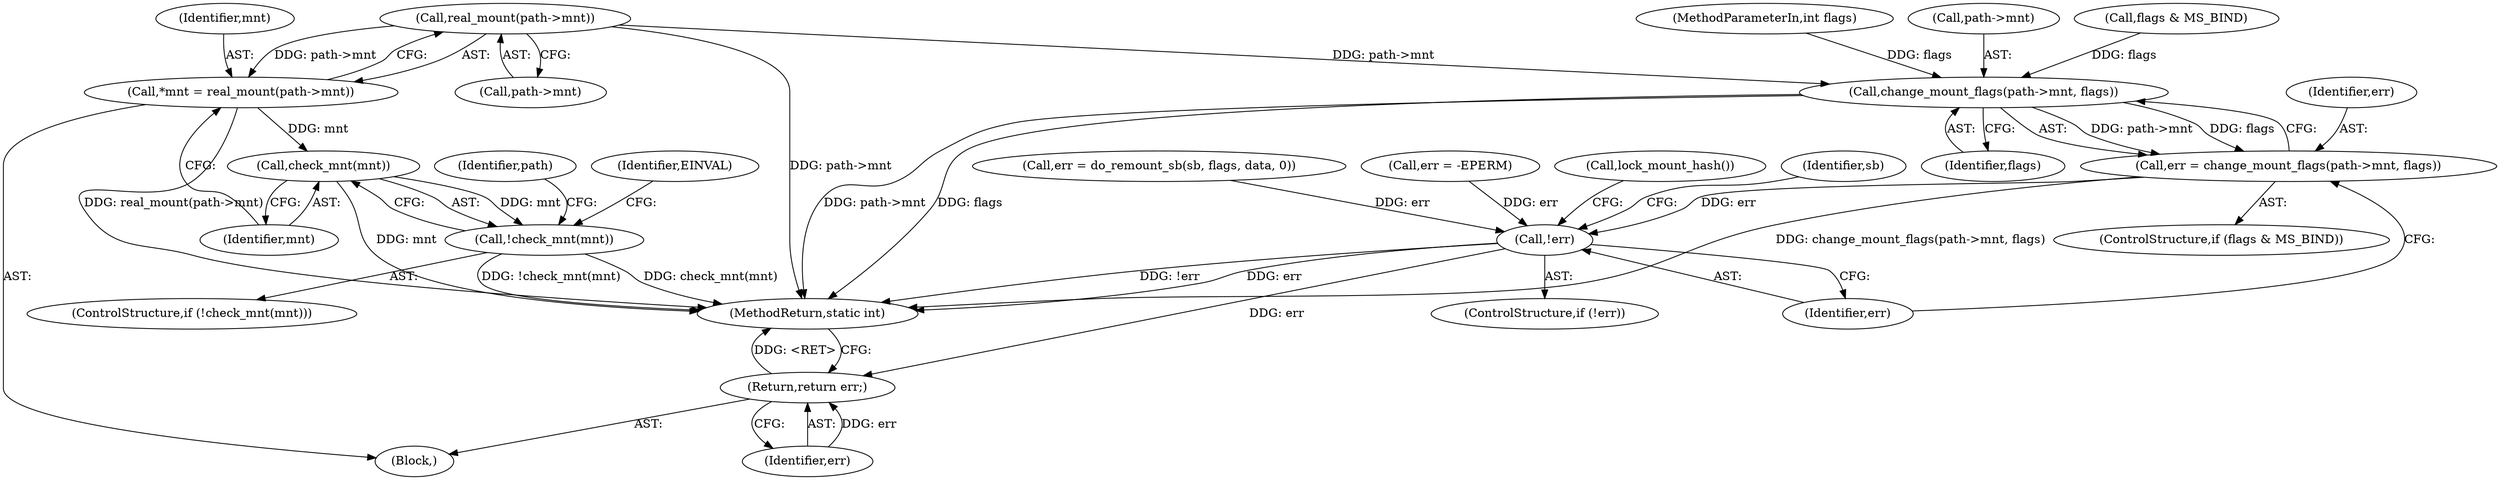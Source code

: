 digraph "0_linux_9566d6742852c527bf5af38af5cbb878dad75705_1@pointer" {
"1000119" [label="(Call,real_mount(path->mnt))"];
"1000117" [label="(Call,*mnt = real_mount(path->mnt))"];
"1000125" [label="(Call,check_mnt(mnt))"];
"1000124" [label="(Call,!check_mnt(mnt))"];
"1000255" [label="(Call,change_mount_flags(path->mnt, flags))"];
"1000253" [label="(Call,err = change_mount_flags(path->mnt, flags))"];
"1000278" [label="(Call,!err)"];
"1000308" [label="(Return,return err;)"];
"1000255" [label="(Call,change_mount_flags(path->mnt, flags))"];
"1000133" [label="(Identifier,path)"];
"1000124" [label="(Call,!check_mnt(mnt))"];
"1000254" [label="(Identifier,err)"];
"1000265" [label="(Call,err = -EPERM)"];
"1000279" [label="(Identifier,err)"];
"1000277" [label="(ControlStructure,if (!err))"];
"1000118" [label="(Identifier,mnt)"];
"1000123" [label="(ControlStructure,if (!check_mnt(mnt)))"];
"1000309" [label="(Identifier,err)"];
"1000125" [label="(Call,check_mnt(mnt))"];
"1000253" [label="(Call,err = change_mount_flags(path->mnt, flags))"];
"1000119" [label="(Call,real_mount(path->mnt))"];
"1000120" [label="(Call,path->mnt)"];
"1000256" [label="(Call,path->mnt)"];
"1000250" [label="(Call,flags & MS_BIND)"];
"1000129" [label="(Identifier,EINVAL)"];
"1000126" [label="(Identifier,mnt)"];
"1000281" [label="(Call,lock_mount_hash())"];
"1000259" [label="(Identifier,flags)"];
"1000117" [label="(Call,*mnt = real_mount(path->mnt))"];
"1000249" [label="(ControlStructure,if (flags & MS_BIND))"];
"1000103" [label="(MethodParameterIn,int flags)"];
"1000106" [label="(Block,)"];
"1000306" [label="(Identifier,sb)"];
"1000308" [label="(Return,return err;)"];
"1000278" [label="(Call,!err)"];
"1000270" [label="(Call,err = do_remount_sb(sb, flags, data, 0))"];
"1000310" [label="(MethodReturn,static int)"];
"1000119" -> "1000117"  [label="AST: "];
"1000119" -> "1000120"  [label="CFG: "];
"1000120" -> "1000119"  [label="AST: "];
"1000117" -> "1000119"  [label="CFG: "];
"1000119" -> "1000310"  [label="DDG: path->mnt"];
"1000119" -> "1000117"  [label="DDG: path->mnt"];
"1000119" -> "1000255"  [label="DDG: path->mnt"];
"1000117" -> "1000106"  [label="AST: "];
"1000118" -> "1000117"  [label="AST: "];
"1000126" -> "1000117"  [label="CFG: "];
"1000117" -> "1000310"  [label="DDG: real_mount(path->mnt)"];
"1000117" -> "1000125"  [label="DDG: mnt"];
"1000125" -> "1000124"  [label="AST: "];
"1000125" -> "1000126"  [label="CFG: "];
"1000126" -> "1000125"  [label="AST: "];
"1000124" -> "1000125"  [label="CFG: "];
"1000125" -> "1000310"  [label="DDG: mnt"];
"1000125" -> "1000124"  [label="DDG: mnt"];
"1000124" -> "1000123"  [label="AST: "];
"1000129" -> "1000124"  [label="CFG: "];
"1000133" -> "1000124"  [label="CFG: "];
"1000124" -> "1000310"  [label="DDG: check_mnt(mnt)"];
"1000124" -> "1000310"  [label="DDG: !check_mnt(mnt)"];
"1000255" -> "1000253"  [label="AST: "];
"1000255" -> "1000259"  [label="CFG: "];
"1000256" -> "1000255"  [label="AST: "];
"1000259" -> "1000255"  [label="AST: "];
"1000253" -> "1000255"  [label="CFG: "];
"1000255" -> "1000310"  [label="DDG: flags"];
"1000255" -> "1000310"  [label="DDG: path->mnt"];
"1000255" -> "1000253"  [label="DDG: path->mnt"];
"1000255" -> "1000253"  [label="DDG: flags"];
"1000250" -> "1000255"  [label="DDG: flags"];
"1000103" -> "1000255"  [label="DDG: flags"];
"1000253" -> "1000249"  [label="AST: "];
"1000254" -> "1000253"  [label="AST: "];
"1000279" -> "1000253"  [label="CFG: "];
"1000253" -> "1000310"  [label="DDG: change_mount_flags(path->mnt, flags)"];
"1000253" -> "1000278"  [label="DDG: err"];
"1000278" -> "1000277"  [label="AST: "];
"1000278" -> "1000279"  [label="CFG: "];
"1000279" -> "1000278"  [label="AST: "];
"1000281" -> "1000278"  [label="CFG: "];
"1000306" -> "1000278"  [label="CFG: "];
"1000278" -> "1000310"  [label="DDG: !err"];
"1000278" -> "1000310"  [label="DDG: err"];
"1000265" -> "1000278"  [label="DDG: err"];
"1000270" -> "1000278"  [label="DDG: err"];
"1000278" -> "1000308"  [label="DDG: err"];
"1000308" -> "1000106"  [label="AST: "];
"1000308" -> "1000309"  [label="CFG: "];
"1000309" -> "1000308"  [label="AST: "];
"1000310" -> "1000308"  [label="CFG: "];
"1000308" -> "1000310"  [label="DDG: <RET>"];
"1000309" -> "1000308"  [label="DDG: err"];
}
